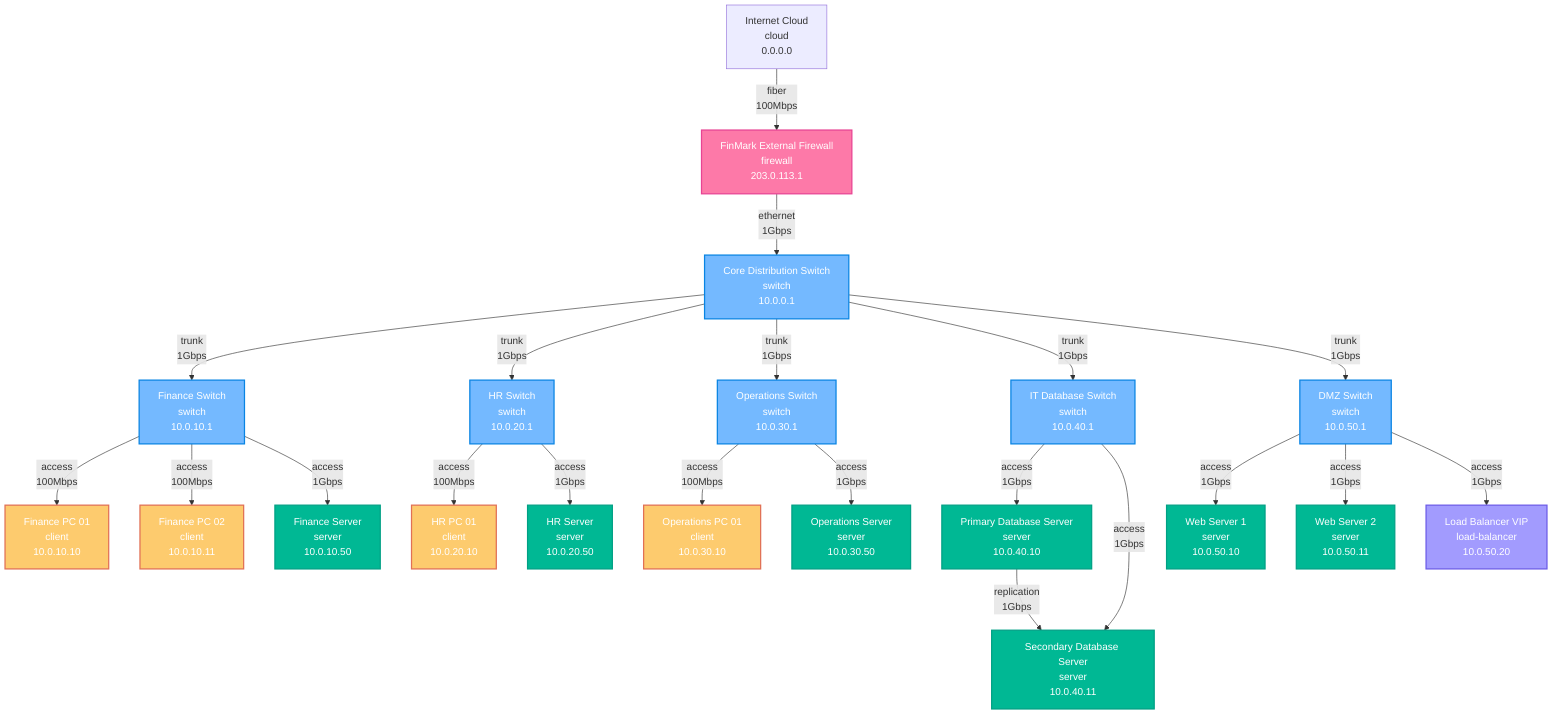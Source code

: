 graph TB
    %% FinMark Network Topology
    %% Generated: 2025-07-07T06:58:11.020Z

    INTERNET["Internet Cloud\ncloud\n0.0.0.0"]
    ASA_FIREWALL["FinMark External Firewall\nfirewall\n203.0.113.1"]:::firewall
    CORE_L3_SWITCH["Core Distribution Switch\nswitch\n10.0.0.1"]:::switch
    SW_FINANCE["Finance Switch\nswitch\n10.0.10.1"]:::switch
    SW_HR["HR Switch\nswitch\n10.0.20.1"]:::switch
    SW_OPERATIONS["Operations Switch\nswitch\n10.0.30.1"]:::switch
    SW_IT_DB["IT Database Switch\nswitch\n10.0.40.1"]:::switch
    SW_DMZ["DMZ Switch\nswitch\n10.0.50.1"]:::switch
    PC_FINANCE_01["Finance PC 01\nclient\n10.0.10.10"]:::client
    PC_FINANCE_02["Finance PC 02\nclient\n10.0.10.11"]:::client
    FINANCE_SERVER["Finance Server\nserver\n10.0.10.50"]:::server
    PC_HR_01["HR PC 01\nclient\n10.0.20.10"]:::client
    HR_SERVER["HR Server\nserver\n10.0.20.50"]:::server
    PC_OPS_01["Operations PC 01\nclient\n10.0.30.10"]:::client
    OPS_SERVER["Operations Server\nserver\n10.0.30.50"]:::server
    DB_PRIMARY["Primary Database Server\nserver\n10.0.40.10"]:::server
    DB_SECONDARY["Secondary Database Server\nserver\n10.0.40.11"]:::server
    WEB_SERVER_1["Web Server 1\nserver\n10.0.50.10"]:::server
    WEB_SERVER_2["Web Server 2\nserver\n10.0.50.11"]:::server
    LOAD_BALANCER_VIP["Load Balancer VIP\nload-balancer\n10.0.50.20"]:::loadbalancer

    %% Connections
    INTERNET -->|"fiber\n100Mbps"| ASA_FIREWALL
    ASA_FIREWALL -->|"ethernet\n1Gbps"| CORE_L3_SWITCH
    CORE_L3_SWITCH -->|"trunk\n1Gbps"| SW_FINANCE
    CORE_L3_SWITCH -->|"trunk\n1Gbps"| SW_HR
    CORE_L3_SWITCH -->|"trunk\n1Gbps"| SW_OPERATIONS
    CORE_L3_SWITCH -->|"trunk\n1Gbps"| SW_IT_DB
    CORE_L3_SWITCH -->|"trunk\n1Gbps"| SW_DMZ
    SW_FINANCE -->|"access\n100Mbps"| PC_FINANCE_01
    SW_FINANCE -->|"access\n100Mbps"| PC_FINANCE_02
    SW_FINANCE -->|"access\n1Gbps"| FINANCE_SERVER
    SW_HR -->|"access\n100Mbps"| PC_HR_01
    SW_HR -->|"access\n1Gbps"| HR_SERVER
    SW_OPERATIONS -->|"access\n100Mbps"| PC_OPS_01
    SW_OPERATIONS -->|"access\n1Gbps"| OPS_SERVER
    SW_IT_DB -->|"access\n1Gbps"| DB_PRIMARY
    SW_IT_DB -->|"access\n1Gbps"| DB_SECONDARY
    SW_DMZ -->|"access\n1Gbps"| WEB_SERVER_1
    SW_DMZ -->|"access\n1Gbps"| WEB_SERVER_2
    SW_DMZ -->|"access\n1Gbps"| LOAD_BALANCER_VIP
    DB_PRIMARY -->|"replication\n1Gbps"| DB_SECONDARY

    %% Styling
    classDef router fill:#ff6b6b,stroke:#d63031,stroke-width:2px,color:#fff
    classDef switch fill:#74b9ff,stroke:#0984e3,stroke-width:2px,color:#fff
    classDef firewall fill:#fd79a8,stroke:#e84393,stroke-width:2px,color:#fff
    classDef server fill:#00b894,stroke:#00a085,stroke-width:2px,color:#fff
    classDef client fill:#fdcb6e,stroke:#e17055,stroke-width:2px,color:#fff
    classDef loadbalancer fill:#a29bfe,stroke:#6c5ce7,stroke-width:2px,color:#fff